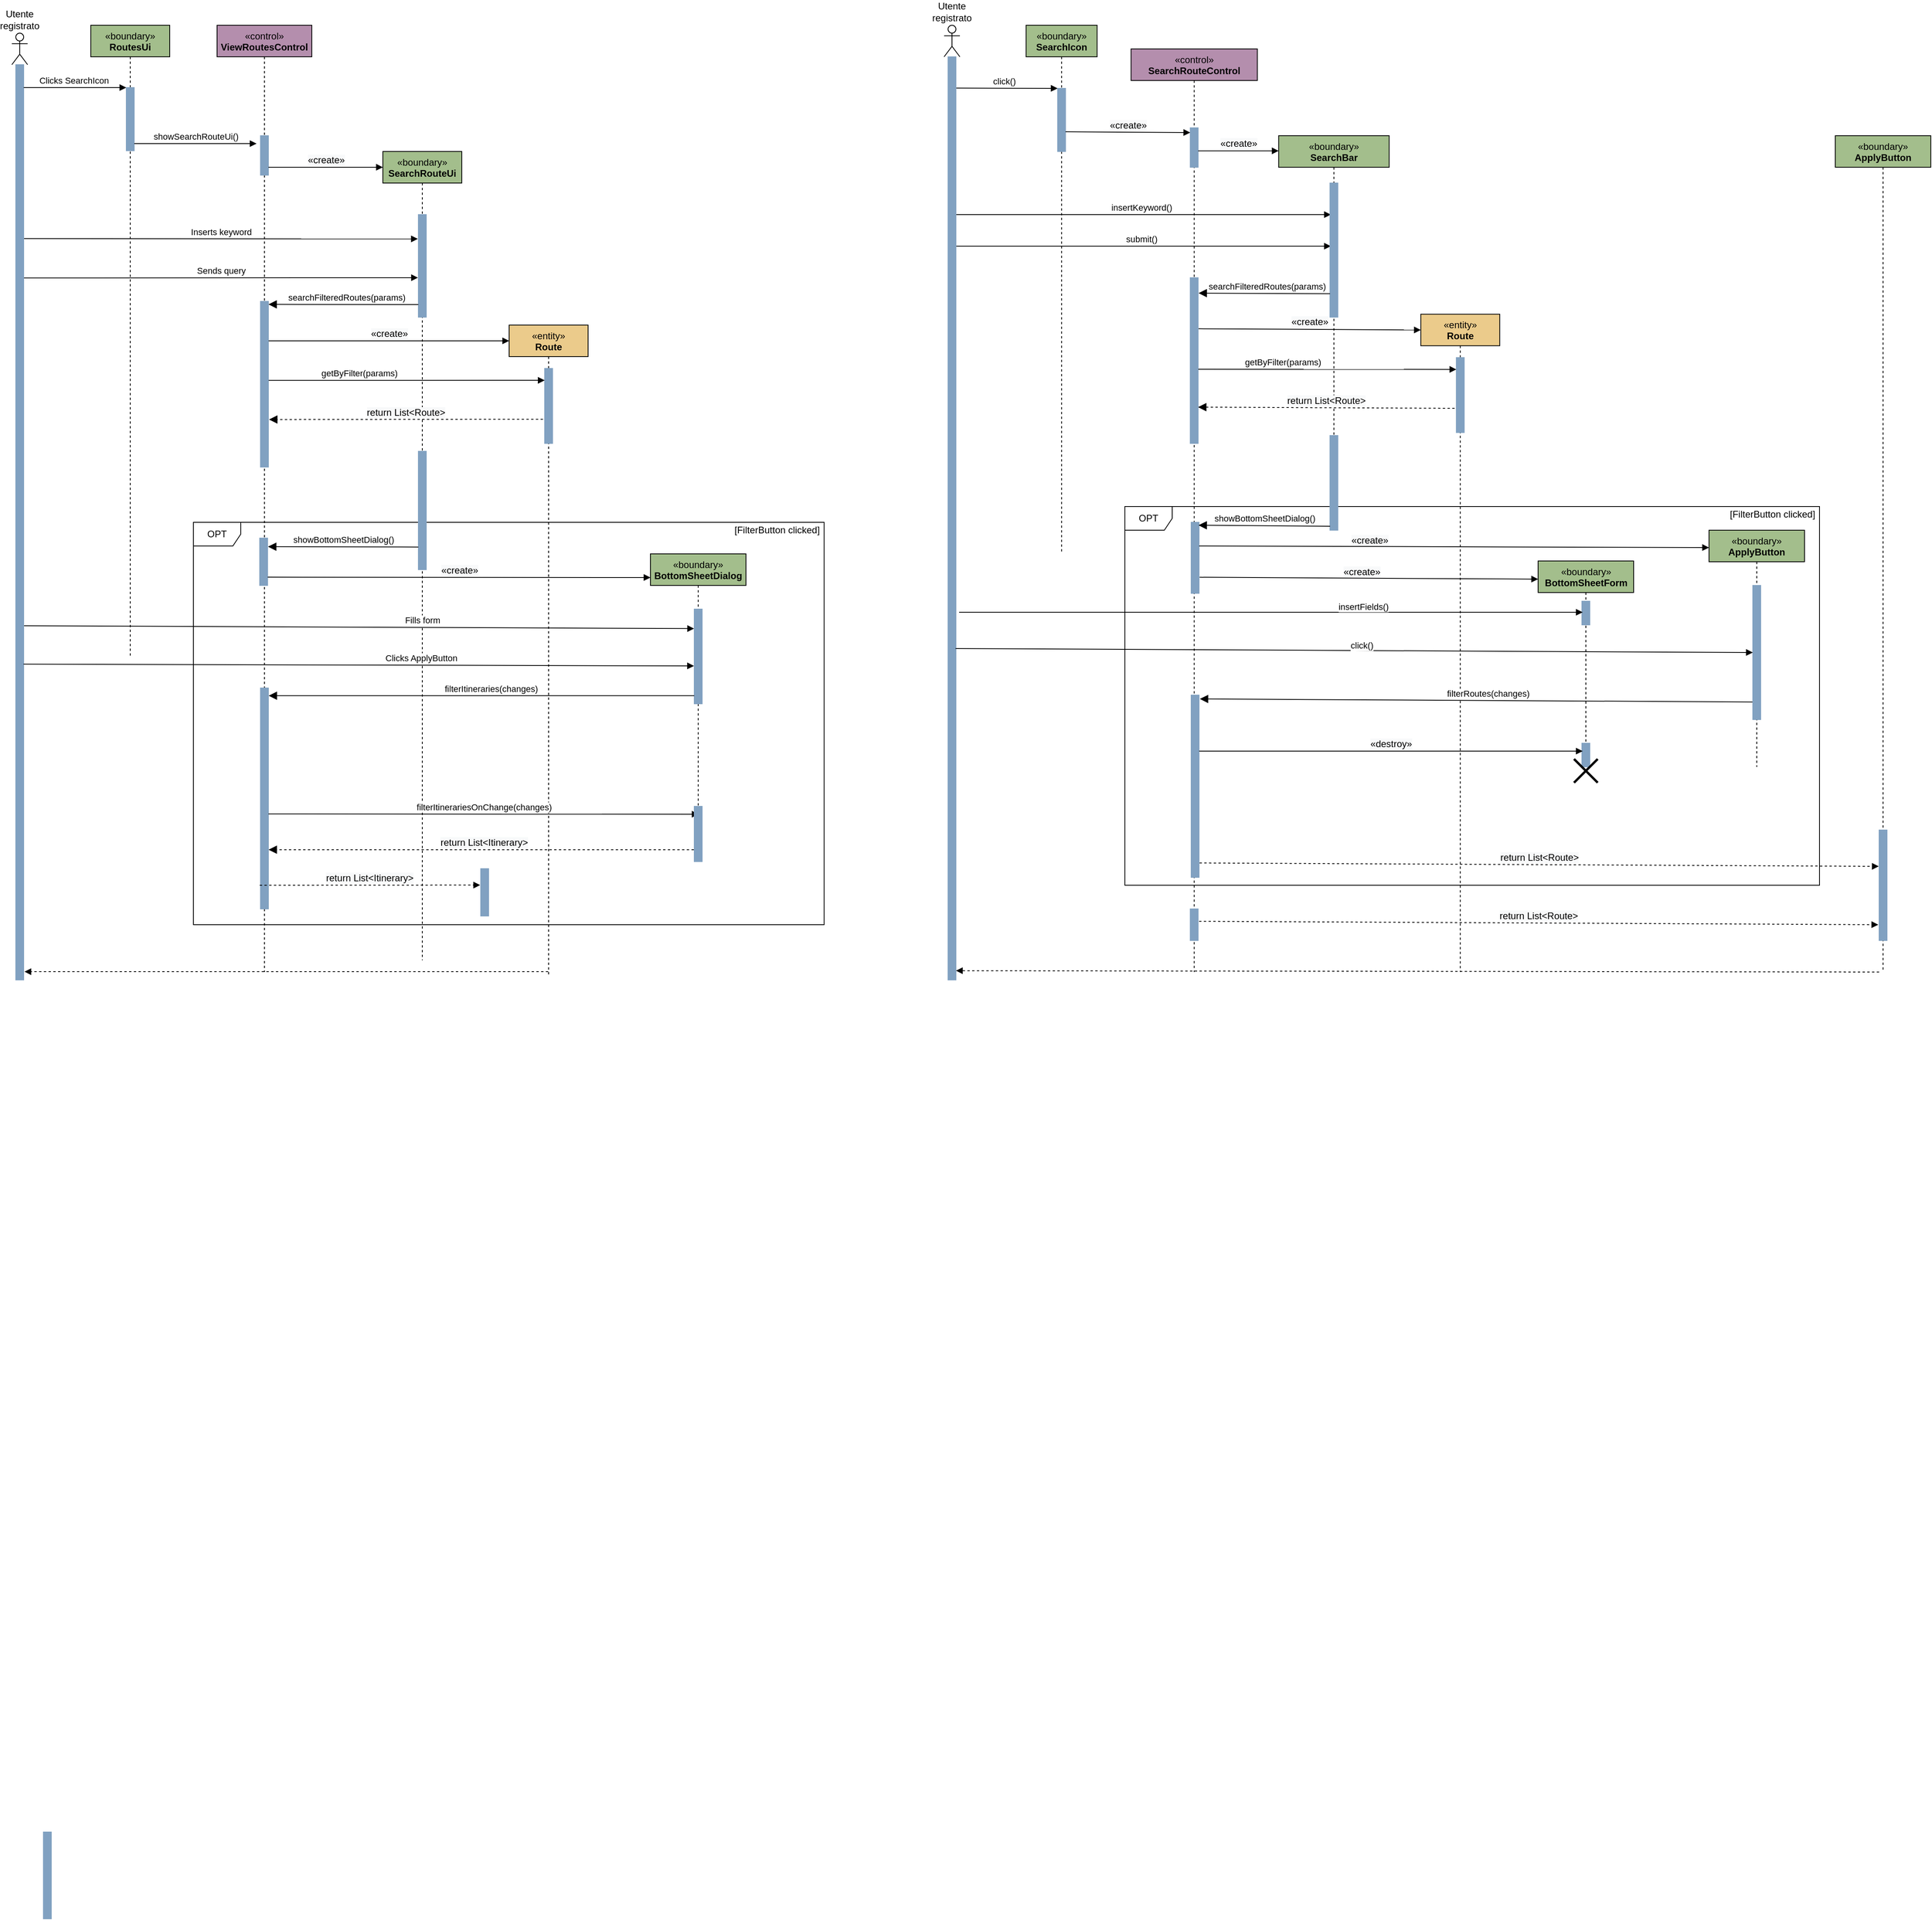 <mxfile>
    <diagram id="DeaROObW_h7Y9myD4udL" name="Ricerca Itinerario">
        <mxGraphModel dx="1374" dy="779" grid="1" gridSize="10" guides="1" tooltips="1" connect="1" arrows="1" fold="1" page="1" pageScale="1" pageWidth="827" pageHeight="1169" math="0" shadow="0">
            <root>
                <mxCell id="0"/>
                <mxCell id="1" parent="0"/>
                <mxCell id="vcSXQ96v2C0E0V5ABVkG-91" value="OPT" style="shape=umlFrame;whiteSpace=wrap;html=1;" parent="1" vertex="1">
                    <mxGeometry x="280" y="670" width="799" height="510" as="geometry"/>
                </mxCell>
                <mxCell id="nHArHDgA-v1Gkju6NFeY-11" value="Utente registrato" style="shape=umlLifeline;participant=umlActor;perimeter=lifelinePerimeter;whiteSpace=wrap;html=1;container=1;collapsible=0;recursiveResize=0;verticalAlign=bottom;spacingTop=36;outlineConnect=0;size=40;rounded=0;shadow=0;glass=0;labelPosition=center;verticalLabelPosition=top;align=center;strokeWidth=1;perimeterSpacing=0;" parent="1" vertex="1">
                    <mxGeometry x="50" y="50" width="20" height="1200" as="geometry"/>
                </mxCell>
                <mxCell id="nHArHDgA-v1Gkju6NFeY-20" value="" style="html=1;points=[];perimeter=orthogonalPerimeter;fillColor=#81A1C1;strokeColor=#81A1C1;" parent="nHArHDgA-v1Gkju6NFeY-11" vertex="1">
                    <mxGeometry x="5" y="40" width="10" height="1160" as="geometry"/>
                </mxCell>
                <mxCell id="23" value="Clicks SearchIcon&amp;nbsp;" style="html=1;verticalAlign=bottom;endArrow=block;entryX=0;entryY=0;" parent="1" source="nHArHDgA-v1Gkju6NFeY-20" target="22" edge="1">
                    <mxGeometry relative="1" as="geometry">
                        <mxPoint x="80" y="121" as="sourcePoint"/>
                    </mxGeometry>
                </mxCell>
                <mxCell id="9sE8CWYjySVi89K2_Rz9-24" value="&lt;span&gt;«boundary»&lt;/span&gt;&lt;br&gt;&lt;b&gt;RoutesUi&lt;/b&gt;" style="shape=umlLifeline;perimeter=lifelinePerimeter;whiteSpace=wrap;html=1;container=1;collapsible=0;recursiveResize=0;outlineConnect=0;rounded=0;shadow=0;glass=0;strokeWidth=1;verticalAlign=top;fillColor=#A3BE8C;" parent="1" vertex="1">
                    <mxGeometry x="150" y="40" width="100" height="800" as="geometry"/>
                </mxCell>
                <mxCell id="22" value="" style="html=1;points=[];perimeter=orthogonalPerimeter;fillColor=#81A1C1;strokeColor=#81A1C1;" parent="9sE8CWYjySVi89K2_Rz9-24" vertex="1">
                    <mxGeometry x="45" y="79" width="10" height="80" as="geometry"/>
                </mxCell>
                <mxCell id="26" value="&lt;span&gt;«control»&lt;/span&gt;&lt;br&gt;&lt;b&gt;ViewRoutesControl&lt;/b&gt;" style="shape=umlLifeline;perimeter=lifelinePerimeter;whiteSpace=wrap;html=1;container=1;collapsible=0;recursiveResize=0;outlineConnect=0;rounded=0;shadow=0;glass=0;strokeWidth=1;verticalAlign=top;fillColor=#B48EAD;" parent="1" vertex="1">
                    <mxGeometry x="310" y="40" width="120" height="1200" as="geometry"/>
                </mxCell>
                <mxCell id="28" value="" style="html=1;points=[];perimeter=orthogonalPerimeter;fillColor=#81A1C1;strokeColor=#81A1C1;" parent="26" vertex="1">
                    <mxGeometry x="55" y="140" width="10" height="50" as="geometry"/>
                </mxCell>
                <mxCell id="29" value="showSearchRouteUi()" style="html=1;verticalAlign=bottom;endArrow=block;" parent="26" edge="1" source="22">
                    <mxGeometry relative="1" as="geometry">
                        <mxPoint x="-60" y="150" as="sourcePoint"/>
                        <mxPoint x="50" y="150" as="targetPoint"/>
                    </mxGeometry>
                </mxCell>
                <mxCell id="qzssCWnmS8RyctSG9N9C-92" value="" style="html=1;points=[];perimeter=orthogonalPerimeter;fillColor=#81A1C1;strokeColor=#81A1C1;" parent="26" vertex="1">
                    <mxGeometry x="55" y="350" width="10" height="210" as="geometry"/>
                </mxCell>
                <mxCell id="86" value="" style="html=1;points=[];perimeter=orthogonalPerimeter;strokeColor=#81A1C1;fillColor=#81A1C1;" parent="26" vertex="1">
                    <mxGeometry x="55" y="840" width="10" height="280" as="geometry"/>
                </mxCell>
                <mxCell id="9sE8CWYjySVi89K2_Rz9-32" value="&lt;span&gt;«boundary»&lt;/span&gt;&lt;br&gt;&lt;b&gt;SearchRouteUi&lt;/b&gt;" style="shape=umlLifeline;perimeter=lifelinePerimeter;whiteSpace=wrap;html=1;container=1;collapsible=0;recursiveResize=0;outlineConnect=0;rounded=0;shadow=0;glass=0;strokeWidth=1;verticalAlign=top;fillColor=#A3BE8C;" parent="1" vertex="1">
                    <mxGeometry x="520" y="200" width="100" height="1025" as="geometry"/>
                </mxCell>
                <mxCell id="9sE8CWYjySVi89K2_Rz9-33" value="" style="html=1;points=[];perimeter=orthogonalPerimeter;fillColor=#81A1C1;strokeColor=#81A1C1;" parent="9sE8CWYjySVi89K2_Rz9-32" vertex="1">
                    <mxGeometry x="45" y="80" width="10" height="130" as="geometry"/>
                </mxCell>
                <mxCell id="qzssCWnmS8RyctSG9N9C-91" value="searchFilteredRoutes(params)" style="html=1;verticalAlign=bottom;endArrow=block;endSize=8;strokeWidth=1;endFill=1;entryX=1.01;entryY=0.018;entryDx=0;entryDy=0;entryPerimeter=0;" parent="9sE8CWYjySVi89K2_Rz9-32" edge="1" target="qzssCWnmS8RyctSG9N9C-92">
                    <mxGeometry x="-0.043" relative="1" as="geometry">
                        <mxPoint x="45" y="194" as="sourcePoint"/>
                        <mxPoint x="-140" y="194" as="targetPoint"/>
                        <mxPoint as="offset"/>
                    </mxGeometry>
                </mxCell>
                <mxCell id="jP3oaZkhwbiLhDZahTP0-91" value="" style="html=1;points=[];perimeter=orthogonalPerimeter;strokeColor=#81A1C1;fillColor=#81A1C1;" parent="9sE8CWYjySVi89K2_Rz9-32" vertex="1">
                    <mxGeometry x="-156" y="490" width="10" height="60" as="geometry"/>
                </mxCell>
                <mxCell id="8SKgF3_SELm-5-5Q223y-93" value="" style="html=1;points=[];perimeter=orthogonalPerimeter;fillColor=#81A1C1;strokeColor=#81A1C1;" parent="9sE8CWYjySVi89K2_Rz9-32" vertex="1">
                    <mxGeometry x="45" y="380" width="10" height="150" as="geometry"/>
                </mxCell>
                <mxCell id="89" value="showBottomSheetDialog()" style="html=1;verticalAlign=bottom;endArrow=block;endSize=8;strokeWidth=1;endFill=1;exitX=0;exitY=0.809;exitDx=0;exitDy=0;exitPerimeter=0;entryX=1.053;entryY=0.181;entryDx=0;entryDy=0;entryPerimeter=0;" parent="9sE8CWYjySVi89K2_Rz9-32" target="jP3oaZkhwbiLhDZahTP0-91" edge="1" source="8SKgF3_SELm-5-5Q223y-93">
                    <mxGeometry relative="1" as="geometry">
                        <mxPoint x="4.1" y="501.55" as="sourcePoint"/>
                        <mxPoint x="-151" y="501" as="targetPoint"/>
                    </mxGeometry>
                </mxCell>
                <mxCell id="33" value="Inserts keyword" style="html=1;verticalAlign=bottom;endArrow=block;entryX=-0.068;entryY=0.237;entryDx=0;entryDy=0;entryPerimeter=0;exitX=1.049;exitY=0.19;exitDx=0;exitDy=0;exitPerimeter=0;" parent="1" source="nHArHDgA-v1Gkju6NFeY-20" target="9sE8CWYjySVi89K2_Rz9-33" edge="1">
                    <mxGeometry width="80" relative="1" as="geometry">
                        <mxPoint x="66" y="311" as="sourcePoint"/>
                        <mxPoint x="840" y="311" as="targetPoint"/>
                    </mxGeometry>
                </mxCell>
                <mxCell id="34" value="&lt;span style=&quot;font-size: 12px ; background-color: rgb(248 , 249 , 250)&quot;&gt;«create»&lt;/span&gt;" style="html=1;verticalAlign=bottom;endArrow=block;exitX=1.006;exitY=0.799;exitDx=0;exitDy=0;exitPerimeter=0;" parent="1" edge="1" source="28">
                    <mxGeometry width="80" relative="1" as="geometry">
                        <mxPoint x="380" y="220" as="sourcePoint"/>
                        <mxPoint x="520" y="220" as="targetPoint"/>
                    </mxGeometry>
                </mxCell>
                <mxCell id="44" value="&lt;span&gt;«boundary»&lt;/span&gt;&lt;br&gt;&lt;b&gt;BottomSheetDialog&lt;/b&gt;" style="shape=umlLifeline;perimeter=lifelinePerimeter;whiteSpace=wrap;html=1;container=1;collapsible=0;recursiveResize=0;outlineConnect=0;rounded=0;shadow=0;glass=0;strokeWidth=1;verticalAlign=top;fillColor=#A3BE8C;" parent="1" vertex="1">
                    <mxGeometry x="859" y="710" width="121" height="390" as="geometry"/>
                </mxCell>
                <mxCell id="45" value="" style="html=1;points=[];perimeter=orthogonalPerimeter;fillColor=#81A1C1;strokeColor=#81A1C1;" parent="44" vertex="1">
                    <mxGeometry x="55.5" y="70" width="10" height="120" as="geometry"/>
                </mxCell>
                <mxCell id="46" value="Fills form" style="html=1;verticalAlign=bottom;endArrow=block;entryX=-0.02;entryY=0.206;entryDx=0;entryDy=0;entryPerimeter=0;exitX=1.051;exitY=0.613;exitDx=0;exitDy=0;exitPerimeter=0;" parent="1" source="nHArHDgA-v1Gkju6NFeY-20" target="45" edge="1">
                    <mxGeometry x="0.189" width="80" relative="1" as="geometry">
                        <mxPoint x="66" y="801" as="sourcePoint"/>
                        <mxPoint x="1094.83" y="801" as="targetPoint"/>
                        <mxPoint as="offset"/>
                    </mxGeometry>
                </mxCell>
                <mxCell id="jP3oaZkhwbiLhDZahTP0-97" style="edgeStyle=none;html=1;dashed=1;entryX=1.096;entryY=0.991;entryDx=0;entryDy=0;entryPerimeter=0;endArrow=block;endFill=1;" parent="1" target="nHArHDgA-v1Gkju6NFeY-20" edge="1" source="8VFCy5D2kBu21qd2zhvF-91">
                    <mxGeometry relative="1" as="geometry">
                        <mxPoint x="81" y="1238.82" as="targetPoint"/>
                        <mxPoint x="845" y="1238.82" as="sourcePoint"/>
                    </mxGeometry>
                </mxCell>
                <mxCell id="85" value="" style="html=1;points=[];perimeter=orthogonalPerimeter;fillColor=#81A1C1;strokeColor=#81A1C1;" parent="1" vertex="1">
                    <mxGeometry x="90" y="2330" width="10" height="110" as="geometry"/>
                </mxCell>
                <mxCell id="91" value="[FilterButton clicked]" style="text;html=1;align=center;verticalAlign=middle;resizable=0;points=[];autosize=1;strokeColor=none;fillColor=none;" parent="1" vertex="1">
                    <mxGeometry x="959" y="670" width="120" height="20" as="geometry"/>
                </mxCell>
                <mxCell id="jP3oaZkhwbiLhDZahTP0-92" value="Clicks ApplyButton&amp;nbsp;" style="html=1;verticalAlign=bottom;endArrow=block;entryX=-0.035;entryY=0.6;entryDx=0;entryDy=0;entryPerimeter=0;exitX=0.981;exitY=0.655;exitDx=0;exitDy=0;exitPerimeter=0;" parent="1" source="nHArHDgA-v1Gkju6NFeY-20" target="45" edge="1">
                    <mxGeometry x="0.189" width="80" relative="1" as="geometry">
                        <mxPoint x="70" y="850" as="sourcePoint"/>
                        <mxPoint x="1090" y="850" as="targetPoint"/>
                        <mxPoint as="offset"/>
                    </mxGeometry>
                </mxCell>
                <mxCell id="jP3oaZkhwbiLhDZahTP0-93" value="filterItineraries(changes)" style="html=1;verticalAlign=bottom;endArrow=block;endSize=8;strokeWidth=1;endFill=1;exitX=0;exitY=0.915;exitDx=0;exitDy=0;exitPerimeter=0;entryX=1.034;entryY=0.035;entryDx=0;entryDy=0;entryPerimeter=0;" parent="1" source="45" target="86" edge="1">
                    <mxGeometry x="-0.043" relative="1" as="geometry">
                        <mxPoint x="769" y="890" as="sourcePoint"/>
                        <mxPoint x="369" y="890" as="targetPoint"/>
                        <mxPoint as="offset"/>
                    </mxGeometry>
                </mxCell>
                <mxCell id="81" value="Sends query" style="html=1;verticalAlign=bottom;endArrow=block;entryX=-0.052;entryY=0.615;entryDx=0;entryDy=0;entryPerimeter=0;exitX=1.044;exitY=0.233;exitDx=0;exitDy=0;exitPerimeter=0;" parent="1" source="nHArHDgA-v1Gkju6NFeY-20" target="9sE8CWYjySVi89K2_Rz9-33" edge="1">
                    <mxGeometry width="80" relative="1" as="geometry">
                        <mxPoint x="66" y="360" as="sourcePoint"/>
                        <mxPoint x="840" y="360" as="targetPoint"/>
                    </mxGeometry>
                </mxCell>
                <mxCell id="8VFCy5D2kBu21qd2zhvF-91" value="&lt;span&gt;«entity»&lt;/span&gt;&lt;br&gt;&lt;b&gt;Route&lt;/b&gt;" style="shape=umlLifeline;perimeter=lifelinePerimeter;whiteSpace=wrap;html=1;container=1;collapsible=0;recursiveResize=0;outlineConnect=0;rounded=0;shadow=0;glass=0;strokeWidth=1;verticalAlign=top;fillColor=#EBCB8B;" parent="1" vertex="1">
                    <mxGeometry x="680" y="420" width="100" height="825" as="geometry"/>
                </mxCell>
                <mxCell id="8VFCy5D2kBu21qd2zhvF-92" value="" style="html=1;points=[];perimeter=orthogonalPerimeter;fillColor=#81A1C1;strokeColor=#81A1C1;" parent="8VFCy5D2kBu21qd2zhvF-91" vertex="1">
                    <mxGeometry x="45" y="55" width="10" height="95" as="geometry"/>
                </mxCell>
                <mxCell id="IklG1Hp1aA4NgF6tW1au-102" value="getByFilter(params)" style="html=1;verticalAlign=bottom;endArrow=block;exitX=1.033;exitY=0.477;exitDx=0;exitDy=0;exitPerimeter=0;" parent="8VFCy5D2kBu21qd2zhvF-91" edge="1" source="qzssCWnmS8RyctSG9N9C-92">
                    <mxGeometry x="-0.344" relative="1" as="geometry">
                        <mxPoint x="-255" y="70" as="sourcePoint"/>
                        <mxPoint x="45" y="70" as="targetPoint"/>
                        <mxPoint as="offset"/>
                    </mxGeometry>
                </mxCell>
                <mxCell id="hqIxjKItfE0r8FLR3rfv-92" value="&lt;span style=&quot;font-size: 12px ; background-color: rgb(248 , 249 , 250)&quot;&gt;«create»&lt;/span&gt;" style="html=1;verticalAlign=bottom;endArrow=block;exitX=1.028;exitY=0.238;exitDx=0;exitDy=0;exitPerimeter=0;" parent="1" source="qzssCWnmS8RyctSG9N9C-92" edge="1">
                    <mxGeometry width="80" relative="1" as="geometry">
                        <mxPoint x="576" y="439.8" as="sourcePoint"/>
                        <mxPoint x="680" y="440" as="targetPoint"/>
                    </mxGeometry>
                </mxCell>
                <mxCell id="8SKgF3_SELm-5-5Q223y-92" value="&lt;span style=&quot;font-family: &amp;#34;helvetica&amp;#34; ; font-size: 12px ; background-color: rgb(248 , 249 , 250)&quot;&gt;return List&amp;lt;Route&amp;gt;&lt;/span&gt;" style="html=1;verticalAlign=bottom;endArrow=block;endSize=8;strokeWidth=1;endFill=1;dashed=1;entryX=1.088;entryY=0.713;entryDx=0;entryDy=0;entryPerimeter=0;exitX=-0.217;exitY=0.677;exitDx=0;exitDy=0;exitPerimeter=0;" parent="1" target="qzssCWnmS8RyctSG9N9C-92" edge="1" source="8VFCy5D2kBu21qd2zhvF-92">
                    <mxGeometry relative="1" as="geometry">
                        <mxPoint x="720" y="540" as="sourcePoint"/>
                        <mxPoint x="570" y="540" as="targetPoint"/>
                    </mxGeometry>
                </mxCell>
                <mxCell id="8SKgF3_SELm-5-5Q223y-96" value="filterItinerariesOnChange(changes)" style="html=1;verticalAlign=bottom;endArrow=block;exitX=1.009;exitY=0.57;exitDx=0;exitDy=0;exitPerimeter=0;" parent="1" source="86" edge="1">
                    <mxGeometry relative="1" as="geometry">
                        <mxPoint x="419.5" y="1040" as="sourcePoint"/>
                        <mxPoint x="920" y="1040" as="targetPoint"/>
                    </mxGeometry>
                </mxCell>
                <mxCell id="8SKgF3_SELm-5-5Q223y-97" value="&lt;span style=&quot;font-family: &amp;#34;helvetica&amp;#34; ; font-size: 12px ; background-color: rgb(248 , 249 , 250)&quot;&gt;return List&amp;lt;Itinerary&amp;gt;&lt;/span&gt;" style="html=1;verticalAlign=bottom;endArrow=block;endSize=8;strokeWidth=1;endFill=1;dashed=1;entryX=1.026;entryY=0.732;entryDx=0;entryDy=0;entryPerimeter=0;" parent="1" target="86" edge="1">
                    <mxGeometry relative="1" as="geometry">
                        <mxPoint x="920" y="1085" as="sourcePoint"/>
                        <mxPoint x="393" y="1085" as="targetPoint"/>
                    </mxGeometry>
                </mxCell>
                <mxCell id="8SKgF3_SELm-5-5Q223y-99" value="" style="html=1;points=[];perimeter=orthogonalPerimeter;fillColor=#81A1C1;strokeColor=#81A1C1;" parent="1" vertex="1">
                    <mxGeometry x="914.5" y="1030" width="10" height="70" as="geometry"/>
                </mxCell>
                <mxCell id="8SKgF3_SELm-5-5Q223y-102" value="&lt;span style=&quot;font-family: &amp;#34;helvetica&amp;#34; ; font-size: 12px ; background-color: rgb(248 , 249 , 250)&quot;&gt;return List&amp;lt;Itinerary&amp;gt;&lt;/span&gt;" style="html=1;verticalAlign=bottom;endArrow=block;dashed=1;entryX=-0.075;entryY=0.346;entryDx=0;entryDy=0;entryPerimeter=0;" parent="1" target="8SKgF3_SELm-5-5Q223y-103" edge="1">
                    <mxGeometry relative="1" as="geometry">
                        <mxPoint x="364" y="1130" as="sourcePoint"/>
                        <mxPoint x="554" y="1130" as="targetPoint"/>
                    </mxGeometry>
                </mxCell>
                <mxCell id="8SKgF3_SELm-5-5Q223y-103" value="" style="html=1;points=[];perimeter=orthogonalPerimeter;fillColor=#81A1C1;strokeColor=#81A1C1;" parent="1" vertex="1">
                    <mxGeometry x="644" y="1109" width="10" height="60" as="geometry"/>
                </mxCell>
                <mxCell id="fSeoGcIevXXnJLiTWFYE-92" value="&lt;span style=&quot;font-size: 12px ; background-color: rgb(248 , 249 , 250)&quot;&gt;«create»&lt;/span&gt;" style="html=1;verticalAlign=bottom;endArrow=block;exitX=1.007;exitY=0.826;exitDx=0;exitDy=0;exitPerimeter=0;" edge="1" parent="1" source="jP3oaZkhwbiLhDZahTP0-91">
                    <mxGeometry width="80" relative="1" as="geometry">
                        <mxPoint x="554.28" y="740" as="sourcePoint"/>
                        <mxPoint x="859" y="740" as="targetPoint"/>
                    </mxGeometry>
                </mxCell>
                <mxCell id="ZRxIDi5r5gTPxb1IAKit-91" value="click()" style="html=1;verticalAlign=bottom;endArrow=block;entryX=0;entryY=0;exitX=1.017;exitY=0.062;exitDx=0;exitDy=0;exitPerimeter=0;" edge="1" target="ZRxIDi5r5gTPxb1IAKit-94" parent="1">
                    <mxGeometry relative="1" as="geometry">
                        <mxPoint x="1240" y="119.68" as="sourcePoint"/>
                    </mxGeometry>
                </mxCell>
                <mxCell id="ZRxIDi5r5gTPxb1IAKit-92" value="&lt;span&gt;«boundary»&lt;/span&gt;&lt;br&gt;&lt;b&gt;SearchIcon&lt;/b&gt;" style="shape=umlLifeline;perimeter=lifelinePerimeter;whiteSpace=wrap;html=1;container=1;collapsible=0;recursiveResize=0;outlineConnect=0;rounded=0;shadow=0;glass=0;strokeWidth=1;verticalAlign=top;fillColor=#A3BE8C;" vertex="1" parent="1">
                    <mxGeometry x="1334.83" y="40" width="90" height="670" as="geometry"/>
                </mxCell>
                <mxCell id="ZRxIDi5r5gTPxb1IAKit-94" value="" style="html=1;points=[];perimeter=orthogonalPerimeter;fillColor=#81A1C1;strokeColor=#81A1C1;" vertex="1" parent="1">
                    <mxGeometry x="1374.83" y="120" width="10" height="80" as="geometry"/>
                </mxCell>
                <mxCell id="HkG34uqKck8fwj-3SdJJ-91" value="&lt;span&gt;«control»&lt;/span&gt;&lt;br&gt;&lt;b&gt;SearchRouteControl&lt;/b&gt;" style="shape=umlLifeline;perimeter=lifelinePerimeter;whiteSpace=wrap;html=1;container=1;collapsible=0;recursiveResize=0;outlineConnect=0;rounded=0;shadow=0;glass=0;strokeWidth=1;verticalAlign=top;fillColor=#B48EAD;" vertex="1" parent="1">
                    <mxGeometry x="1467.83" y="70" width="160" height="1170" as="geometry"/>
                </mxCell>
                <mxCell id="DlCXf7BBaBBKz4JRwbXP-91" value="" style="html=1;points=[];perimeter=orthogonalPerimeter;fillColor=#81A1C1;strokeColor=#81A1C1;" vertex="1" parent="HkG34uqKck8fwj-3SdJJ-91">
                    <mxGeometry x="75" y="100" width="10" height="50" as="geometry"/>
                </mxCell>
                <mxCell id="Vd8_HAAw_F-nBtrmGUYf-91" value="submit()" style="html=1;verticalAlign=bottom;endArrow=block;entryX=0;entryY=0.29;entryDx=0;entryDy=0;entryPerimeter=0;exitX=1;exitY=0.311;exitDx=0;exitDy=0;exitPerimeter=0;" edge="1" parent="HkG34uqKck8fwj-3SdJJ-91">
                    <mxGeometry width="80" relative="1" as="geometry">
                        <mxPoint x="-226.83" y="250.04" as="sourcePoint"/>
                        <mxPoint x="253.17" y="250.0" as="targetPoint"/>
                    </mxGeometry>
                </mxCell>
                <mxCell id="L1DdFZOxcLXIvZAq5ee--91" value="insertKeyword()" style="html=1;verticalAlign=bottom;endArrow=block;entryX=0;entryY=0.29;entryDx=0;entryDy=0;entryPerimeter=0;exitX=1;exitY=0.311;exitDx=0;exitDy=0;exitPerimeter=0;" edge="1" parent="HkG34uqKck8fwj-3SdJJ-91">
                    <mxGeometry width="80" relative="1" as="geometry">
                        <mxPoint x="-226.83" y="210.04" as="sourcePoint"/>
                        <mxPoint x="253.17" y="210.0" as="targetPoint"/>
                    </mxGeometry>
                </mxCell>
                <mxCell id="oZaGIQCi1j4ls5mKlfx8-98" value="" style="html=1;points=[];perimeter=orthogonalPerimeter;fillColor=#81A1C1;strokeColor=#81A1C1;" vertex="1" parent="HkG34uqKck8fwj-3SdJJ-91">
                    <mxGeometry x="75" y="290" width="10" height="210" as="geometry"/>
                </mxCell>
                <mxCell id="rXXvKDk6SKuOSA291Spy-101" value="" style="html=1;points=[];perimeter=orthogonalPerimeter;fillColor=#81A1C1;strokeColor=#81A1C1;" vertex="1" parent="HkG34uqKck8fwj-3SdJJ-91">
                    <mxGeometry x="75" y="1090" width="10" height="40" as="geometry"/>
                </mxCell>
                <mxCell id="HkG34uqKck8fwj-3SdJJ-93" value="&lt;span style=&quot;font-size: 12px ; background-color: rgb(248 , 249 , 250)&quot;&gt;«create»&lt;/span&gt;" style="html=1;verticalAlign=bottom;endArrow=block;entryX=0;entryY=0.52;entryDx=0;entryDy=0;entryPerimeter=0;exitX=1;exitY=0.813;exitDx=0;exitDy=0;exitPerimeter=0;" edge="1" parent="1">
                    <mxGeometry width="80" relative="1" as="geometry">
                        <mxPoint x="1384.83" y="175.04" as="sourcePoint"/>
                        <mxPoint x="1542.83" y="176" as="targetPoint"/>
                    </mxGeometry>
                </mxCell>
                <mxCell id="HkG34uqKck8fwj-3SdJJ-94" value="&lt;span&gt;«boundary»&lt;/span&gt;&lt;br&gt;&lt;b&gt;SearchBar&lt;/b&gt;" style="shape=umlLifeline;perimeter=lifelinePerimeter;whiteSpace=wrap;html=1;container=1;collapsible=0;recursiveResize=0;outlineConnect=0;rounded=0;shadow=0;glass=0;strokeWidth=1;verticalAlign=top;fillColor=#A3BE8C;" vertex="1" parent="1">
                    <mxGeometry x="1654.83" y="180" width="140" height="400" as="geometry"/>
                </mxCell>
                <mxCell id="HkG34uqKck8fwj-3SdJJ-95" value="" style="html=1;points=[];perimeter=orthogonalPerimeter;fillColor=#81A1C1;strokeColor=#81A1C1;" vertex="1" parent="HkG34uqKck8fwj-3SdJJ-94">
                    <mxGeometry x="65" y="60" width="10" height="170" as="geometry"/>
                </mxCell>
                <mxCell id="HkG34uqKck8fwj-3SdJJ-97" value="&lt;span style=&quot;font-size: 12px ; background-color: rgb(248 , 249 , 250)&quot;&gt;«create»&lt;/span&gt;" style="html=1;verticalAlign=bottom;endArrow=block;entryX=0;entryY=0.048;entryDx=0;entryDy=0;entryPerimeter=0;" edge="1" target="HkG34uqKck8fwj-3SdJJ-94" parent="1">
                    <mxGeometry width="80" relative="1" as="geometry">
                        <mxPoint x="1552.83" y="199.2" as="sourcePoint"/>
                        <mxPoint x="1954.83" y="220" as="targetPoint"/>
                    </mxGeometry>
                </mxCell>
                <mxCell id="XNU6Ay-JMllA1GoPzWYk-91" value="Utente registrato" style="shape=umlLifeline;participant=umlActor;perimeter=lifelinePerimeter;whiteSpace=wrap;html=1;container=1;collapsible=0;recursiveResize=0;verticalAlign=bottom;spacingTop=36;outlineConnect=0;size=40;rounded=0;shadow=0;glass=0;labelPosition=center;verticalLabelPosition=top;align=center;strokeWidth=1;perimeterSpacing=0;" vertex="1" parent="1">
                    <mxGeometry x="1231" y="40" width="20" height="1210" as="geometry"/>
                </mxCell>
                <mxCell id="XNU6Ay-JMllA1GoPzWYk-92" value="" style="html=1;points=[];perimeter=orthogonalPerimeter;fillColor=#81A1C1;strokeColor=#81A1C1;" vertex="1" parent="XNU6Ay-JMllA1GoPzWYk-91">
                    <mxGeometry x="5" y="40" width="10" height="1170" as="geometry"/>
                </mxCell>
                <mxCell id="oZaGIQCi1j4ls5mKlfx8-92" value="searchFilteredRoutes(params)" style="html=1;verticalAlign=bottom;endArrow=block;endSize=8;strokeWidth=1;endFill=1;entryX=1.052;entryY=0.093;entryDx=0;entryDy=0;entryPerimeter=0;" edge="1" parent="1" target="oZaGIQCi1j4ls5mKlfx8-98">
                    <mxGeometry x="-0.043" relative="1" as="geometry">
                        <mxPoint x="1719.9" y="380.22" as="sourcePoint"/>
                        <mxPoint x="1560" y="380" as="targetPoint"/>
                        <mxPoint as="offset"/>
                    </mxGeometry>
                </mxCell>
                <mxCell id="oZaGIQCi1j4ls5mKlfx8-93" value="&lt;span style=&quot;font-size: 12px ; background-color: rgb(248 , 249 , 250)&quot;&gt;«create»&lt;/span&gt;" style="html=1;verticalAlign=bottom;endArrow=block;exitX=1.052;exitY=0.308;exitDx=0;exitDy=0;exitPerimeter=0;" edge="1" parent="1" source="oZaGIQCi1j4ls5mKlfx8-98">
                    <mxGeometry width="80" relative="1" as="geometry">
                        <mxPoint x="1560" y="426" as="sourcePoint"/>
                        <mxPoint x="1834.9" y="426.22" as="targetPoint"/>
                    </mxGeometry>
                </mxCell>
                <mxCell id="oZaGIQCi1j4ls5mKlfx8-94" value="&lt;span style=&quot;font-family: &amp;#34;helvetica&amp;#34; ; font-size: 12px ; background-color: rgb(248 , 249 , 250)&quot;&gt;return List&amp;lt;Route&amp;gt;&lt;/span&gt;" style="html=1;verticalAlign=bottom;endArrow=block;endSize=8;strokeWidth=1;endFill=1;dashed=1;exitX=-0.217;exitY=0.677;exitDx=0;exitDy=0;exitPerimeter=0;entryX=0.988;entryY=0.781;entryDx=0;entryDy=0;entryPerimeter=0;" edge="1" source="oZaGIQCi1j4ls5mKlfx8-96" parent="1" target="oZaGIQCi1j4ls5mKlfx8-98">
                    <mxGeometry relative="1" as="geometry">
                        <mxPoint x="1874.9" y="526.22" as="sourcePoint"/>
                        <mxPoint x="1560" y="526" as="targetPoint"/>
                    </mxGeometry>
                </mxCell>
                <mxCell id="oZaGIQCi1j4ls5mKlfx8-95" value="&lt;span&gt;«entity»&lt;/span&gt;&lt;br&gt;&lt;b&gt;Route&lt;/b&gt;" style="shape=umlLifeline;perimeter=lifelinePerimeter;whiteSpace=wrap;html=1;container=1;collapsible=0;recursiveResize=0;outlineConnect=0;rounded=0;shadow=0;glass=0;strokeWidth=1;verticalAlign=top;fillColor=#EBCB8B;" vertex="1" parent="1">
                    <mxGeometry x="1834.9" y="406.22" width="100" height="833.78" as="geometry"/>
                </mxCell>
                <mxCell id="oZaGIQCi1j4ls5mKlfx8-96" value="" style="html=1;points=[];perimeter=orthogonalPerimeter;fillColor=#81A1C1;strokeColor=#81A1C1;" vertex="1" parent="oZaGIQCi1j4ls5mKlfx8-95">
                    <mxGeometry x="45" y="55" width="10" height="95" as="geometry"/>
                </mxCell>
                <mxCell id="oZaGIQCi1j4ls5mKlfx8-97" value="getByFilter(params)" style="html=1;verticalAlign=bottom;endArrow=block;" edge="1" parent="oZaGIQCi1j4ls5mKlfx8-95">
                    <mxGeometry x="-0.344" relative="1" as="geometry">
                        <mxPoint x="-281.9" y="69.78" as="sourcePoint"/>
                        <mxPoint x="45" y="70" as="targetPoint"/>
                        <mxPoint as="offset"/>
                    </mxGeometry>
                </mxCell>
                <mxCell id="oZaGIQCi1j4ls5mKlfx8-144" value="OPT" style="shape=umlFrame;whiteSpace=wrap;html=1;" vertex="1" parent="1">
                    <mxGeometry x="1460" y="650" width="880" height="480" as="geometry"/>
                </mxCell>
                <mxCell id="oZaGIQCi1j4ls5mKlfx8-145" value="" style="html=1;points=[];perimeter=orthogonalPerimeter;strokeColor=#81A1C1;fillColor=#81A1C1;" vertex="1" parent="1">
                    <mxGeometry x="1544" y="889" width="10" height="231" as="geometry"/>
                </mxCell>
                <mxCell id="oZaGIQCi1j4ls5mKlfx8-146" value="" style="html=1;points=[];perimeter=orthogonalPerimeter;strokeColor=#81A1C1;fillColor=#81A1C1;" vertex="1" parent="1">
                    <mxGeometry x="1544" y="670" width="10" height="90" as="geometry"/>
                </mxCell>
                <mxCell id="oZaGIQCi1j4ls5mKlfx8-147" value="" style="html=1;points=[];perimeter=orthogonalPerimeter;fillColor=#81A1C1;strokeColor=#81A1C1;" vertex="1" parent="1">
                    <mxGeometry x="1719.83" y="560" width="10" height="120" as="geometry"/>
                </mxCell>
                <mxCell id="oZaGIQCi1j4ls5mKlfx8-148" value="showBottomSheetDialog()" style="html=1;verticalAlign=bottom;endArrow=block;endSize=8;strokeWidth=1;endFill=1;exitX=0.017;exitY=0.958;exitDx=0;exitDy=0;exitPerimeter=0;entryX=0.933;entryY=0.041;entryDx=0;entryDy=0;entryPerimeter=0;" edge="1" parent="1" source="oZaGIQCi1j4ls5mKlfx8-147" target="oZaGIQCi1j4ls5mKlfx8-146">
                    <mxGeometry relative="1" as="geometry">
                        <mxPoint x="1184.1" y="481.55" as="sourcePoint"/>
                        <mxPoint x="1029" y="481" as="targetPoint"/>
                    </mxGeometry>
                </mxCell>
                <mxCell id="oZaGIQCi1j4ls5mKlfx8-149" value="&lt;span&gt;«boundary»&lt;/span&gt;&lt;br&gt;&lt;b&gt;BottomSheetForm&lt;/b&gt;" style="shape=umlLifeline;perimeter=lifelinePerimeter;whiteSpace=wrap;html=1;container=1;collapsible=0;recursiveResize=0;outlineConnect=0;rounded=0;shadow=0;glass=0;strokeWidth=1;verticalAlign=top;fillColor=#A3BE8C;" vertex="1" parent="1">
                    <mxGeometry x="1983.5" y="719" width="121" height="261" as="geometry"/>
                </mxCell>
                <mxCell id="rXXvKDk6SKuOSA291Spy-97" value="" style="html=1;points=[];perimeter=orthogonalPerimeter;fillColor=#81A1C1;strokeColor=#81A1C1;" vertex="1" parent="oZaGIQCi1j4ls5mKlfx8-149">
                    <mxGeometry x="55.5" y="51" width="10" height="30" as="geometry"/>
                </mxCell>
                <mxCell id="xLNInJoyr-VTGiOIyRIJ-93" value="" style="html=1;points=[];perimeter=orthogonalPerimeter;fillColor=#81A1C1;strokeColor=#81A1C1;" vertex="1" parent="oZaGIQCi1j4ls5mKlfx8-149">
                    <mxGeometry x="55.5" y="231" width="10" height="30" as="geometry"/>
                </mxCell>
                <mxCell id="oZaGIQCi1j4ls5mKlfx8-151" value="[FilterButton clicked]" style="text;html=1;align=center;verticalAlign=middle;resizable=0;points=[];autosize=1;strokeColor=none;fillColor=none;" vertex="1" parent="1">
                    <mxGeometry x="2220" y="650" width="120" height="20" as="geometry"/>
                </mxCell>
                <mxCell id="oZaGIQCi1j4ls5mKlfx8-152" value="filterRoutes(changes)" style="html=1;verticalAlign=bottom;endArrow=block;endSize=8;strokeWidth=1;endFill=1;entryX=1.1;entryY=0.021;entryDx=0;entryDy=0;entryPerimeter=0;exitX=-0.01;exitY=0.869;exitDx=0;exitDy=0;exitPerimeter=0;" edge="1" parent="1" source="rXXvKDk6SKuOSA291Spy-94" target="oZaGIQCi1j4ls5mKlfx8-145">
                    <mxGeometry x="-0.043" relative="1" as="geometry">
                        <mxPoint x="2039.14" y="898" as="sourcePoint"/>
                        <mxPoint x="1549" y="870" as="targetPoint"/>
                        <mxPoint as="offset"/>
                    </mxGeometry>
                </mxCell>
                <mxCell id="oZaGIQCi1j4ls5mKlfx8-156" value="&lt;span style=&quot;font-family: &amp;#34;helvetica&amp;#34; ; font-size: 12px ; background-color: rgb(248 , 249 , 250)&quot;&gt;return List&amp;lt;Route&amp;gt;&lt;/span&gt;" style="html=1;verticalAlign=bottom;endArrow=block;dashed=1;exitX=1.059;exitY=0.921;exitDx=0;exitDy=0;exitPerimeter=0;entryX=-0.05;entryY=0.329;entryDx=0;entryDy=0;entryPerimeter=0;" edge="1" parent="1" target="rXXvKDk6SKuOSA291Spy-99" source="oZaGIQCi1j4ls5mKlfx8-145">
                    <mxGeometry relative="1" as="geometry">
                        <mxPoint x="1560" y="1110" as="sourcePoint"/>
                        <mxPoint x="2410" y="1110" as="targetPoint"/>
                    </mxGeometry>
                </mxCell>
                <mxCell id="rqmrQ54Js0dZs-zABczx-91" value="insertFields()" style="html=1;verticalAlign=bottom;endArrow=block;" edge="1" parent="1">
                    <mxGeometry x="0.295" y="-2" width="80" relative="1" as="geometry">
                        <mxPoint x="1250" y="784" as="sourcePoint"/>
                        <mxPoint x="2040" y="784" as="targetPoint"/>
                        <mxPoint as="offset"/>
                    </mxGeometry>
                </mxCell>
                <mxCell id="rXXvKDk6SKuOSA291Spy-91" value="&lt;span style=&quot;font-size: 12px ; background-color: rgb(248 , 249 , 250)&quot;&gt;«create»&lt;/span&gt;" style="html=1;verticalAlign=bottom;endArrow=block;exitX=1.067;exitY=0.774;exitDx=0;exitDy=0;exitPerimeter=0;" edge="1" parent="1" source="oZaGIQCi1j4ls5mKlfx8-146">
                    <mxGeometry x="-0.042" y="-1" width="80" relative="1" as="geometry">
                        <mxPoint x="1573.5" y="740" as="sourcePoint"/>
                        <mxPoint x="1983.5" y="742" as="targetPoint"/>
                        <mxPoint as="offset"/>
                    </mxGeometry>
                </mxCell>
                <mxCell id="rXXvKDk6SKuOSA291Spy-92" value="&lt;span style=&quot;font-size: 12px ; background-color: rgb(248 , 249 , 250)&quot;&gt;«create»&lt;/span&gt;" style="html=1;verticalAlign=bottom;endArrow=block;exitX=1.052;exitY=0.308;exitDx=0;exitDy=0;exitPerimeter=0;" edge="1" parent="1">
                    <mxGeometry x="-0.331" y="-1" width="80" relative="1" as="geometry">
                        <mxPoint x="1554" y="700" as="sourcePoint"/>
                        <mxPoint x="2200" y="702" as="targetPoint"/>
                        <mxPoint as="offset"/>
                    </mxGeometry>
                </mxCell>
                <mxCell id="rXXvKDk6SKuOSA291Spy-93" value="&lt;span&gt;«boundary»&lt;/span&gt;&lt;br&gt;&lt;b&gt;ApplyButton&lt;/b&gt;" style="shape=umlLifeline;perimeter=lifelinePerimeter;whiteSpace=wrap;html=1;container=1;collapsible=0;recursiveResize=0;outlineConnect=0;rounded=0;shadow=0;glass=0;strokeWidth=1;verticalAlign=top;fillColor=#A3BE8C;" vertex="1" parent="1">
                    <mxGeometry x="2200" y="680" width="121" height="300" as="geometry"/>
                </mxCell>
                <mxCell id="rXXvKDk6SKuOSA291Spy-94" value="" style="html=1;points=[];perimeter=orthogonalPerimeter;fillColor=#81A1C1;strokeColor=#81A1C1;" vertex="1" parent="rXXvKDk6SKuOSA291Spy-93">
                    <mxGeometry x="55.5" y="70" width="10" height="170" as="geometry"/>
                </mxCell>
                <mxCell id="rXXvKDk6SKuOSA291Spy-96" value="click()" style="html=1;verticalAlign=bottom;endArrow=block;exitX=1;exitY=0.721;exitDx=0;exitDy=0;exitPerimeter=0;" edge="1" parent="rXXvKDk6SKuOSA291Spy-93">
                    <mxGeometry x="0.019" y="-2" width="80" relative="1" as="geometry">
                        <mxPoint x="-954.5" y="150" as="sourcePoint"/>
                        <mxPoint x="55.5" y="155" as="targetPoint"/>
                        <mxPoint as="offset"/>
                    </mxGeometry>
                </mxCell>
                <mxCell id="rXXvKDk6SKuOSA291Spy-98" value="&lt;span&gt;«boundary»&lt;/span&gt;&lt;br&gt;&lt;b&gt;ApplyButton&lt;/b&gt;" style="shape=umlLifeline;perimeter=lifelinePerimeter;whiteSpace=wrap;html=1;container=1;collapsible=0;recursiveResize=0;outlineConnect=0;rounded=0;shadow=0;glass=0;strokeWidth=1;verticalAlign=top;fillColor=#A3BE8C;" vertex="1" parent="1">
                    <mxGeometry x="2360" y="180" width="121" height="1060" as="geometry"/>
                </mxCell>
                <mxCell id="rXXvKDk6SKuOSA291Spy-99" value="" style="html=1;points=[];perimeter=orthogonalPerimeter;fillColor=#81A1C1;strokeColor=#81A1C1;" vertex="1" parent="rXXvKDk6SKuOSA291Spy-98">
                    <mxGeometry x="55.5" y="880" width="10" height="140" as="geometry"/>
                </mxCell>
                <mxCell id="rXXvKDk6SKuOSA291Spy-102" value="&lt;span style=&quot;font-family: &amp;#34;helvetica&amp;#34; ; font-size: 12px ; background-color: rgb(248 , 249 , 250)&quot;&gt;return List&amp;lt;Route&amp;gt;&lt;/span&gt;" style="html=1;verticalAlign=bottom;endArrow=block;dashed=1;exitX=1.059;exitY=0.921;exitDx=0;exitDy=0;exitPerimeter=0;entryX=-0.05;entryY=0.329;entryDx=0;entryDy=0;entryPerimeter=0;" edge="1" parent="1">
                    <mxGeometry relative="1" as="geometry">
                        <mxPoint x="1554" y="1175.69" as="sourcePoint"/>
                        <mxPoint x="2414.41" y="1179.999" as="targetPoint"/>
                    </mxGeometry>
                </mxCell>
                <mxCell id="n5x0Bl8s2YS2LM4TemCX-91" style="edgeStyle=none;html=1;dashed=1;entryX=1;entryY=0.99;entryDx=0;entryDy=0;entryPerimeter=0;endArrow=block;endFill=1;" edge="1" parent="1" target="XNU6Ay-JMllA1GoPzWYk-92">
                    <mxGeometry relative="1" as="geometry">
                        <mxPoint x="1751.96" y="1240" as="targetPoint"/>
                        <mxPoint x="2415.5" y="1240" as="sourcePoint"/>
                    </mxGeometry>
                </mxCell>
                <mxCell id="xLNInJoyr-VTGiOIyRIJ-91" value="&lt;span style=&quot;font-size: 12px ; background-color: rgb(248 , 249 , 250)&quot;&gt;«&lt;/span&gt;&lt;span style=&quot;font-size: 12px ; background-color: rgb(248 , 249 , 250)&quot;&gt;destroy»&lt;/span&gt;" style="html=1;verticalAlign=bottom;endArrow=block;exitX=1.032;exitY=0.519;exitDx=0;exitDy=0;exitPerimeter=0;" edge="1" parent="1">
                    <mxGeometry width="80" relative="1" as="geometry">
                        <mxPoint x="1554.0" y="960" as="sourcePoint"/>
                        <mxPoint x="2040" y="960" as="targetPoint"/>
                    </mxGeometry>
                </mxCell>
                <mxCell id="xLNInJoyr-VTGiOIyRIJ-92" value="" style="shape=umlDestroy;whiteSpace=wrap;html=1;strokeWidth=3;" vertex="1" parent="1">
                    <mxGeometry x="2029" y="970" width="30" height="30" as="geometry"/>
                </mxCell>
            </root>
        </mxGraphModel>
    </diagram>
    <diagram id="UQldgaHxq9I9A6M_06xW" name="Segnala itinerario">
        <mxGraphModel dx="1832" dy="39" grid="1" gridSize="10" guides="1" tooltips="1" connect="1" arrows="1" fold="1" page="1" pageScale="1" pageWidth="840" pageHeight="1000" math="0" shadow="0">
            <root>
                <mxCell id="i8JgHxJa6yTCcJVKJKzG-0"/>
                <mxCell id="i8JgHxJa6yTCcJVKJKzG-1" parent="i8JgHxJa6yTCcJVKJKzG-0"/>
                <mxCell id="VvvpYEHHAU6UZtUqJVE0-0" value="Utente registrato" style="shape=umlLifeline;participant=umlActor;perimeter=lifelinePerimeter;whiteSpace=wrap;html=1;container=1;collapsible=0;recursiveResize=0;verticalAlign=bottom;spacingTop=36;outlineConnect=0;size=40;rounded=0;shadow=0;glass=0;labelPosition=center;verticalLabelPosition=top;align=center;strokeWidth=1;perimeterSpacing=0;" vertex="1" parent="i8JgHxJa6yTCcJVKJKzG-1">
                    <mxGeometry x="17" y="1160" width="20" height="670" as="geometry"/>
                </mxCell>
                <mxCell id="VvvpYEHHAU6UZtUqJVE0-1" value="" style="html=1;points=[];perimeter=orthogonalPerimeter;fillColor=#81A1C1;strokeColor=#81A1C1;" vertex="1" parent="VvvpYEHHAU6UZtUqJVE0-0">
                    <mxGeometry x="5" y="40" width="10" height="640" as="geometry"/>
                </mxCell>
                <mxCell id="VvvpYEHHAU6UZtUqJVE0-2" value="&lt;span&gt;«boundary»&lt;/span&gt;&lt;br&gt;&lt;b&gt;ReportButton&lt;/b&gt;" style="shape=umlLifeline;perimeter=lifelinePerimeter;whiteSpace=wrap;html=1;container=1;collapsible=0;recursiveResize=0;outlineConnect=0;rounded=0;shadow=0;glass=0;strokeWidth=1;verticalAlign=top;fillColor=#A3BE8C;" vertex="1" parent="i8JgHxJa6yTCcJVKJKzG-1">
                    <mxGeometry x="127" y="1160" width="90" height="670" as="geometry"/>
                </mxCell>
                <mxCell id="VvvpYEHHAU6UZtUqJVE0-23" value="click()" style="html=1;verticalAlign=bottom;endArrow=block;exitX=1.017;exitY=0.062;exitDx=0;exitDy=0;exitPerimeter=0;" edge="1" parent="VvvpYEHHAU6UZtUqJVE0-2">
                    <mxGeometry x="-0.28" relative="1" as="geometry">
                        <mxPoint x="-95" y="350" as="sourcePoint"/>
                        <mxPoint x="530" y="350" as="targetPoint"/>
                        <mxPoint as="offset"/>
                    </mxGeometry>
                </mxCell>
                <mxCell id="VvvpYEHHAU6UZtUqJVE0-3" value="" style="html=1;points=[];perimeter=orthogonalPerimeter;fillColor=#81A1C1;strokeColor=#81A1C1;" vertex="1" parent="i8JgHxJa6yTCcJVKJKzG-1">
                    <mxGeometry x="167" y="1240" width="10" height="80" as="geometry"/>
                </mxCell>
                <mxCell id="VvvpYEHHAU6UZtUqJVE0-4" value="click()" style="html=1;verticalAlign=bottom;endArrow=block;entryX=0;entryY=0;exitX=1.017;exitY=0.062;exitDx=0;exitDy=0;exitPerimeter=0;" edge="1" source="VvvpYEHHAU6UZtUqJVE0-1" target="VvvpYEHHAU6UZtUqJVE0-3" parent="i8JgHxJa6yTCcJVKJKzG-1">
                    <mxGeometry relative="1" as="geometry">
                        <mxPoint x="47" y="1240" as="sourcePoint"/>
                    </mxGeometry>
                </mxCell>
                <mxCell id="VvvpYEHHAU6UZtUqJVE0-5" value="&lt;span&gt;«control»&lt;/span&gt;&lt;br&gt;&lt;b&gt;ReportRouteControl&lt;/b&gt;" style="shape=umlLifeline;perimeter=lifelinePerimeter;whiteSpace=wrap;html=1;container=1;collapsible=0;recursiveResize=0;outlineConnect=0;rounded=0;shadow=0;glass=0;strokeWidth=1;verticalAlign=top;fillColor=#B48EAD;" vertex="1" parent="i8JgHxJa6yTCcJVKJKzG-1">
                    <mxGeometry x="260" y="1200" width="160" height="630" as="geometry"/>
                </mxCell>
                <mxCell id="VvvpYEHHAU6UZtUqJVE0-31" value="" style="html=1;points=[];perimeter=orthogonalPerimeter;fillColor=#81A1C1;strokeColor=#81A1C1;" vertex="1" parent="VvvpYEHHAU6UZtUqJVE0-5">
                    <mxGeometry x="75" y="360" width="10" height="220" as="geometry"/>
                </mxCell>
                <mxCell id="VvvpYEHHAU6UZtUqJVE0-8" value="&lt;span&gt;«boundary»&lt;/span&gt;&lt;br&gt;&lt;b&gt;ReportForm&lt;/b&gt;" style="shape=umlLifeline;perimeter=lifelinePerimeter;whiteSpace=wrap;html=1;container=1;collapsible=0;recursiveResize=0;outlineConnect=0;rounded=0;shadow=0;glass=0;strokeWidth=1;verticalAlign=top;fillColor=#A3BE8C;" vertex="1" parent="i8JgHxJa6yTCcJVKJKzG-1">
                    <mxGeometry x="447" y="1310" width="140" height="400" as="geometry"/>
                </mxCell>
                <mxCell id="VvvpYEHHAU6UZtUqJVE0-9" value="" style="html=1;points=[];perimeter=orthogonalPerimeter;fillColor=#81A1C1;strokeColor=#81A1C1;" vertex="1" parent="VvvpYEHHAU6UZtUqJVE0-8">
                    <mxGeometry x="65" y="60" width="10" height="100" as="geometry"/>
                </mxCell>
                <mxCell id="VvvpYEHHAU6UZtUqJVE0-33" value="" style="html=1;points=[];perimeter=orthogonalPerimeter;fillColor=#81A1C1;strokeColor=#81A1C1;" vertex="1" parent="VvvpYEHHAU6UZtUqJVE0-8">
                    <mxGeometry x="65" y="350" width="10" height="20" as="geometry"/>
                </mxCell>
                <mxCell id="VvvpYEHHAU6UZtUqJVE0-10" value="&lt;span style=&quot;font-size: 12px ; background-color: rgb(248 , 249 , 250)&quot;&gt;«create»&lt;/span&gt;" style="html=1;verticalAlign=bottom;endArrow=block;entryX=0;entryY=0.048;entryDx=0;entryDy=0;entryPerimeter=0;" edge="1" source="VvvpYEHHAU6UZtUqJVE0-6" target="VvvpYEHHAU6UZtUqJVE0-8" parent="i8JgHxJa6yTCcJVKJKzG-1">
                    <mxGeometry width="80" relative="1" as="geometry">
                        <mxPoint x="531" y="1350" as="sourcePoint"/>
                        <mxPoint x="747" y="1350" as="targetPoint"/>
                    </mxGeometry>
                </mxCell>
                <mxCell id="VvvpYEHHAU6UZtUqJVE0-11" value="insertFields()" style="html=1;verticalAlign=bottom;endArrow=block;entryX=0;entryY=0.29;entryDx=0;entryDy=0;entryPerimeter=0;exitX=1;exitY=0.311;exitDx=0;exitDy=0;exitPerimeter=0;" edge="1" source="VvvpYEHHAU6UZtUqJVE0-1" target="VvvpYEHHAU6UZtUqJVE0-9" parent="i8JgHxJa6yTCcJVKJKzG-1">
                    <mxGeometry width="80" relative="1" as="geometry">
                        <mxPoint x="37" y="1399" as="sourcePoint"/>
                        <mxPoint x="507" y="1409" as="targetPoint"/>
                    </mxGeometry>
                </mxCell>
                <mxCell id="VvvpYEHHAU6UZtUqJVE0-16" value="&lt;span&gt;«entity»&lt;/span&gt;&lt;br&gt;&lt;b&gt;Report&lt;/b&gt;" style="shape=umlLifeline;perimeter=lifelinePerimeter;whiteSpace=wrap;html=1;container=1;collapsible=0;recursiveResize=0;outlineConnect=0;rounded=0;shadow=0;glass=0;strokeWidth=1;verticalAlign=top;fillColor=#EBCB8B;" vertex="1" parent="i8JgHxJa6yTCcJVKJKzG-1">
                    <mxGeometry x="722.04" y="1630" width="100" height="200" as="geometry"/>
                </mxCell>
                <mxCell id="VvvpYEHHAU6UZtUqJVE0-17" value="" style="html=1;points=[];perimeter=orthogonalPerimeter;fillColor=#81A1C1;strokeColor=#81A1C1;" vertex="1" parent="VvvpYEHHAU6UZtUqJVE0-16">
                    <mxGeometry x="45" y="55" width="10" height="85" as="geometry"/>
                </mxCell>
                <mxCell id="VvvpYEHHAU6UZtUqJVE0-18" value="&lt;span style=&quot;font-size: 12px ; text-align: left ; background-color: rgb(248 , 249 , 250)&quot;&gt;createReport(report)&lt;/span&gt;" style="html=1;verticalAlign=bottom;endArrow=block;exitX=1.015;exitY=0.912;exitDx=0;exitDy=0;exitPerimeter=0;" edge="1" parent="VvvpYEHHAU6UZtUqJVE0-16" source="VvvpYEHHAU6UZtUqJVE0-31">
                    <mxGeometry width="80" relative="1" as="geometry">
                        <mxPoint x="-105.04" y="130.0" as="sourcePoint"/>
                        <mxPoint x="45" y="130.46" as="targetPoint"/>
                    </mxGeometry>
                </mxCell>
                <mxCell id="VvvpYEHHAU6UZtUqJVE0-20" style="edgeStyle=none;html=1;dashed=1;entryX=1;entryY=0.984;entryDx=0;entryDy=0;entryPerimeter=0;" edge="1" source="VvvpYEHHAU6UZtUqJVE0-16" target="VvvpYEHHAU6UZtUqJVE0-1" parent="i8JgHxJa6yTCcJVKJKzG-1">
                    <mxGeometry relative="1" as="geometry">
                        <mxPoint x="89.4" y="1830" as="targetPoint"/>
                        <mxPoint x="867" y="1830.2" as="sourcePoint"/>
                    </mxGeometry>
                </mxCell>
                <mxCell id="VvvpYEHHAU6UZtUqJVE0-24" value="&lt;span&gt;«boundary»&lt;/span&gt;&lt;br&gt;&lt;b&gt;SendReportButton&lt;/b&gt;" style="shape=umlLifeline;perimeter=lifelinePerimeter;whiteSpace=wrap;html=1;container=1;collapsible=0;recursiveResize=0;outlineConnect=0;rounded=0;shadow=0;glass=0;strokeWidth=1;verticalAlign=top;fillColor=#A3BE8C;" vertex="1" parent="i8JgHxJa6yTCcJVKJKzG-1">
                    <mxGeometry x="607.04" y="1260" width="115" height="570" as="geometry"/>
                </mxCell>
                <mxCell id="VvvpYEHHAU6UZtUqJVE0-26" value="" style="html=1;points=[];perimeter=orthogonalPerimeter;fillColor=#81A1C1;strokeColor=#81A1C1;" vertex="1" parent="VvvpYEHHAU6UZtUqJVE0-24">
                    <mxGeometry x="52.5" y="240" width="10" height="130" as="geometry"/>
                </mxCell>
                <mxCell id="SSVCtZtMCdmjNOWpTx1y-2" value="&lt;span style=&quot;font-size: 12px ; background-color: rgb(248 , 249 , 250)&quot;&gt;«create»&lt;/span&gt;" style="html=1;verticalAlign=bottom;endArrow=block;" edge="1" parent="VvvpYEHHAU6UZtUqJVE0-24">
                    <mxGeometry width="80" relative="1" as="geometry">
                        <mxPoint x="-260.04" y="390" as="sourcePoint"/>
                        <mxPoint x="115.0" y="390" as="targetPoint"/>
                    </mxGeometry>
                </mxCell>
                <mxCell id="VvvpYEHHAU6UZtUqJVE0-6" value="" style="html=1;points=[];perimeter=orthogonalPerimeter;fillColor=#81A1C1;strokeColor=#81A1C1;" vertex="1" parent="i8JgHxJa6yTCcJVKJKzG-1">
                    <mxGeometry x="335" y="1280" width="10" height="50" as="geometry"/>
                </mxCell>
                <mxCell id="VvvpYEHHAU6UZtUqJVE0-30" value="&lt;span style=&quot;font-size: 12px ; background-color: rgb(248 , 249 , 250)&quot;&gt;«create»&lt;/span&gt;" style="html=1;verticalAlign=bottom;endArrow=block;entryX=0;entryY=0.52;entryDx=0;entryDy=0;entryPerimeter=0;exitX=1;exitY=0.813;exitDx=0;exitDy=0;exitPerimeter=0;" edge="1" parent="i8JgHxJa6yTCcJVKJKzG-1" source="VvvpYEHHAU6UZtUqJVE0-3" target="VvvpYEHHAU6UZtUqJVE0-6">
                    <mxGeometry width="80" relative="1" as="geometry">
                        <mxPoint x="185" y="1303.04" as="sourcePoint"/>
                        <mxPoint x="300" y="1306.96" as="targetPoint"/>
                    </mxGeometry>
                </mxCell>
                <mxCell id="VvvpYEHHAU6UZtUqJVE0-19" value="" style="shape=umlDestroy;whiteSpace=wrap;html=1;strokeWidth=3;" vertex="1" parent="i8JgHxJa6yTCcJVKJKzG-1">
                    <mxGeometry x="502" y="1700" width="30" height="30" as="geometry"/>
                </mxCell>
                <mxCell id="VvvpYEHHAU6UZtUqJVE0-32" value="createReport(report)" style="html=1;verticalAlign=bottom;endArrow=block;endSize=8;strokeWidth=1;endFill=1;entryX=1.037;entryY=0.301;entryDx=0;entryDy=0;entryPerimeter=0;" edge="1" parent="i8JgHxJa6yTCcJVKJKzG-1" source="VvvpYEHHAU6UZtUqJVE0-26" target="VvvpYEHHAU6UZtUqJVE0-31">
                    <mxGeometry x="-0.043" relative="1" as="geometry">
                        <mxPoint x="657" y="1600" as="sourcePoint"/>
                        <mxPoint x="367" y="1600" as="targetPoint"/>
                        <mxPoint as="offset"/>
                    </mxGeometry>
                </mxCell>
                <mxCell id="VvvpYEHHAU6UZtUqJVE0-34" value="&lt;span style=&quot;font-size: 12px ; background-color: rgb(248 , 249 , 250)&quot;&gt;«&lt;/span&gt;&lt;span style=&quot;font-size: 12px ; background-color: rgb(248 , 249 , 250)&quot;&gt;destroy»&lt;/span&gt;" style="html=1;verticalAlign=bottom;endArrow=block;entryX=0.033;entryY=0.725;entryDx=0;entryDy=0;entryPerimeter=0;exitX=1.032;exitY=0.519;exitDx=0;exitDy=0;exitPerimeter=0;" edge="1" parent="i8JgHxJa6yTCcJVKJKzG-1" source="VvvpYEHHAU6UZtUqJVE0-31" target="VvvpYEHHAU6UZtUqJVE0-33">
                    <mxGeometry width="80" relative="1" as="geometry">
                        <mxPoint x="347" y="1675" as="sourcePoint"/>
                        <mxPoint x="447" y="1684.17" as="targetPoint"/>
                    </mxGeometry>
                </mxCell>
                <mxCell id="SSVCtZtMCdmjNOWpTx1y-0" value="&lt;span style=&quot;font-size: 12px ; background-color: rgb(248 , 249 , 250)&quot;&gt;«create»&lt;/span&gt;" style="html=1;verticalAlign=bottom;endArrow=block;exitX=0.983;exitY=0.207;exitDx=0;exitDy=0;exitPerimeter=0;" edge="1" parent="i8JgHxJa6yTCcJVKJKzG-1" source="VvvpYEHHAU6UZtUqJVE0-6">
                    <mxGeometry width="80" relative="1" as="geometry">
                        <mxPoint x="387" y="1290" as="sourcePoint"/>
                        <mxPoint x="607" y="1290" as="targetPoint"/>
                    </mxGeometry>
                </mxCell>
            </root>
        </mxGraphModel>
    </diagram>
</mxfile>